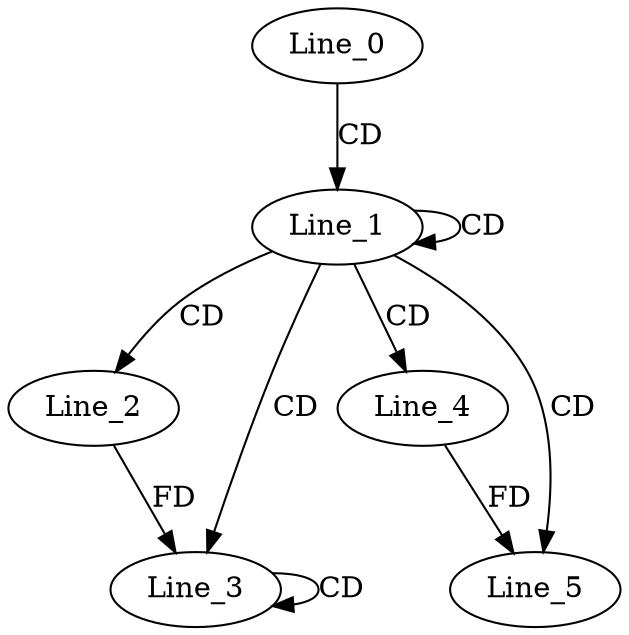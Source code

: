 digraph G {
  Line_0;
  Line_1;
  Line_1;
  Line_2;
  Line_3;
  Line_3;
  Line_4;
  Line_5;
  Line_0 -> Line_1 [ label="CD" ];
  Line_1 -> Line_1 [ label="CD" ];
  Line_1 -> Line_2 [ label="CD" ];
  Line_1 -> Line_3 [ label="CD" ];
  Line_3 -> Line_3 [ label="CD" ];
  Line_2 -> Line_3 [ label="FD" ];
  Line_1 -> Line_4 [ label="CD" ];
  Line_1 -> Line_5 [ label="CD" ];
  Line_4 -> Line_5 [ label="FD" ];
}
